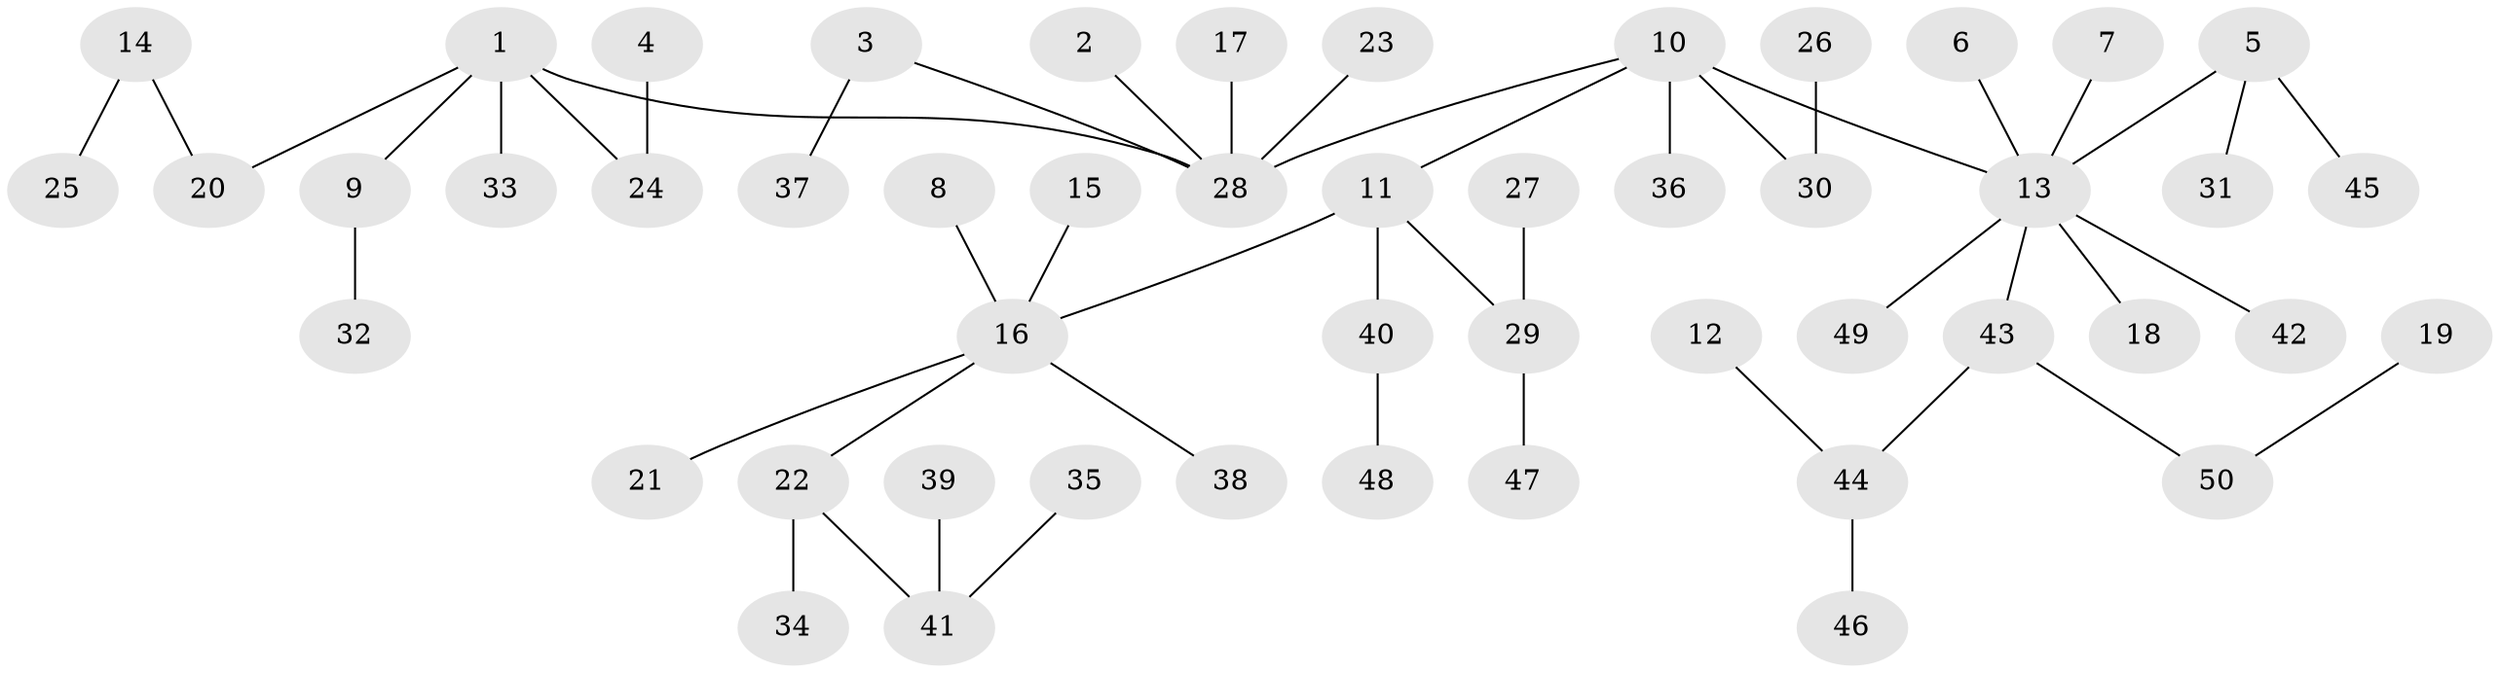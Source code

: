 // original degree distribution, {4: 0.056451612903225805, 10: 0.008064516129032258, 1: 0.532258064516129, 7: 0.008064516129032258, 6: 0.016129032258064516, 5: 0.024193548387096774, 3: 0.11290322580645161, 8: 0.008064516129032258, 2: 0.23387096774193547}
// Generated by graph-tools (version 1.1) at 2025/37/03/04/25 23:37:22]
// undirected, 50 vertices, 49 edges
graph export_dot {
  node [color=gray90,style=filled];
  1;
  2;
  3;
  4;
  5;
  6;
  7;
  8;
  9;
  10;
  11;
  12;
  13;
  14;
  15;
  16;
  17;
  18;
  19;
  20;
  21;
  22;
  23;
  24;
  25;
  26;
  27;
  28;
  29;
  30;
  31;
  32;
  33;
  34;
  35;
  36;
  37;
  38;
  39;
  40;
  41;
  42;
  43;
  44;
  45;
  46;
  47;
  48;
  49;
  50;
  1 -- 9 [weight=1.0];
  1 -- 20 [weight=1.0];
  1 -- 24 [weight=1.0];
  1 -- 28 [weight=1.0];
  1 -- 33 [weight=1.0];
  2 -- 28 [weight=1.0];
  3 -- 28 [weight=1.0];
  3 -- 37 [weight=1.0];
  4 -- 24 [weight=1.0];
  5 -- 13 [weight=1.0];
  5 -- 31 [weight=1.0];
  5 -- 45 [weight=1.0];
  6 -- 13 [weight=1.0];
  7 -- 13 [weight=1.0];
  8 -- 16 [weight=1.0];
  9 -- 32 [weight=1.0];
  10 -- 11 [weight=1.0];
  10 -- 13 [weight=1.0];
  10 -- 28 [weight=1.0];
  10 -- 30 [weight=1.0];
  10 -- 36 [weight=1.0];
  11 -- 16 [weight=1.0];
  11 -- 29 [weight=1.0];
  11 -- 40 [weight=1.0];
  12 -- 44 [weight=1.0];
  13 -- 18 [weight=1.0];
  13 -- 42 [weight=1.0];
  13 -- 43 [weight=1.0];
  13 -- 49 [weight=1.0];
  14 -- 20 [weight=1.0];
  14 -- 25 [weight=1.0];
  15 -- 16 [weight=1.0];
  16 -- 21 [weight=1.0];
  16 -- 22 [weight=1.0];
  16 -- 38 [weight=1.0];
  17 -- 28 [weight=1.0];
  19 -- 50 [weight=1.0];
  22 -- 34 [weight=1.0];
  22 -- 41 [weight=1.0];
  23 -- 28 [weight=1.0];
  26 -- 30 [weight=1.0];
  27 -- 29 [weight=1.0];
  29 -- 47 [weight=1.0];
  35 -- 41 [weight=1.0];
  39 -- 41 [weight=1.0];
  40 -- 48 [weight=1.0];
  43 -- 44 [weight=1.0];
  43 -- 50 [weight=1.0];
  44 -- 46 [weight=1.0];
}
